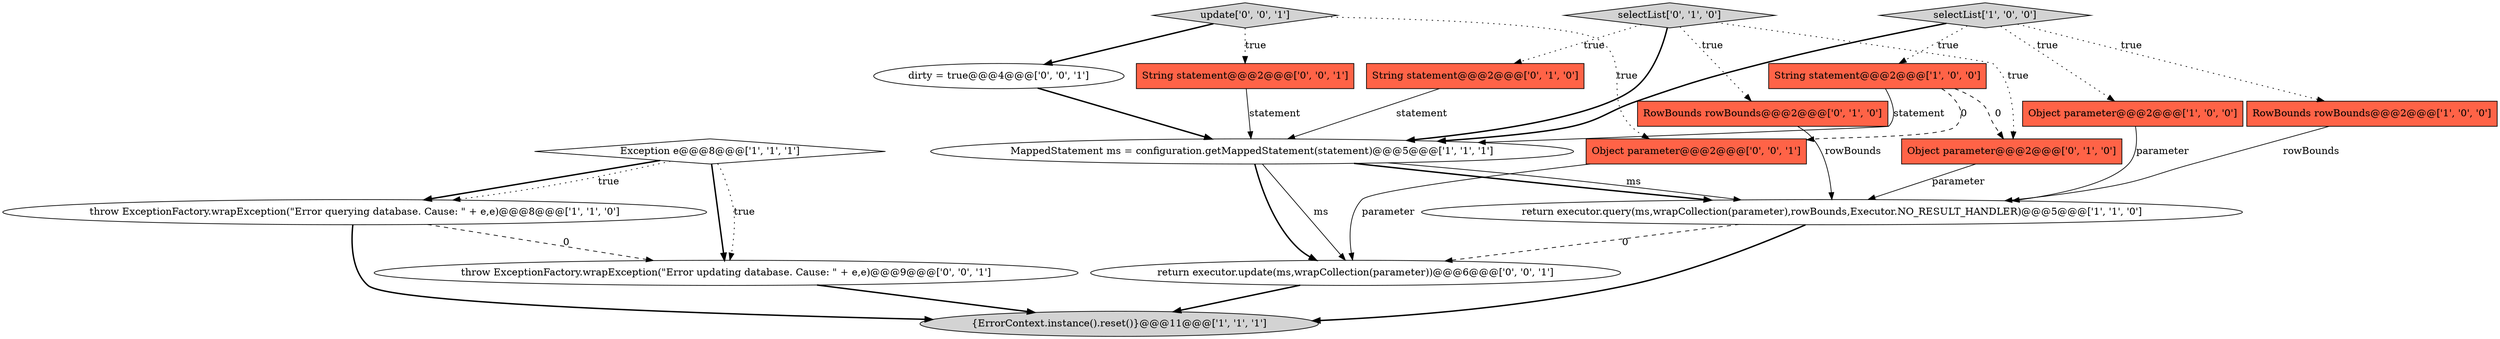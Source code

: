 digraph {
3 [style = filled, label = "throw ExceptionFactory.wrapException(\"Error querying database. Cause: \" + e,e)@@@8@@@['1', '1', '0']", fillcolor = white, shape = ellipse image = "AAA0AAABBB1BBB"];
13 [style = filled, label = "String statement@@@2@@@['0', '0', '1']", fillcolor = tomato, shape = box image = "AAA0AAABBB3BBB"];
1 [style = filled, label = "RowBounds rowBounds@@@2@@@['1', '0', '0']", fillcolor = tomato, shape = box image = "AAA0AAABBB1BBB"];
9 [style = filled, label = "RowBounds rowBounds@@@2@@@['0', '1', '0']", fillcolor = tomato, shape = box image = "AAA0AAABBB2BBB"];
6 [style = filled, label = "{ErrorContext.instance().reset()}@@@11@@@['1', '1', '1']", fillcolor = lightgray, shape = ellipse image = "AAA0AAABBB1BBB"];
8 [style = filled, label = "MappedStatement ms = configuration.getMappedStatement(statement)@@@5@@@['1', '1', '1']", fillcolor = white, shape = ellipse image = "AAA0AAABBB1BBB"];
18 [style = filled, label = "Object parameter@@@2@@@['0', '0', '1']", fillcolor = tomato, shape = box image = "AAA0AAABBB3BBB"];
11 [style = filled, label = "String statement@@@2@@@['0', '1', '0']", fillcolor = tomato, shape = box image = "AAA0AAABBB2BBB"];
17 [style = filled, label = "dirty = true@@@4@@@['0', '0', '1']", fillcolor = white, shape = ellipse image = "AAA0AAABBB3BBB"];
16 [style = filled, label = "return executor.update(ms,wrapCollection(parameter))@@@6@@@['0', '0', '1']", fillcolor = white, shape = ellipse image = "AAA0AAABBB3BBB"];
2 [style = filled, label = "return executor.query(ms,wrapCollection(parameter),rowBounds,Executor.NO_RESULT_HANDLER)@@@5@@@['1', '1', '0']", fillcolor = white, shape = ellipse image = "AAA0AAABBB1BBB"];
0 [style = filled, label = "Object parameter@@@2@@@['1', '0', '0']", fillcolor = tomato, shape = box image = "AAA0AAABBB1BBB"];
10 [style = filled, label = "selectList['0', '1', '0']", fillcolor = lightgray, shape = diamond image = "AAA0AAABBB2BBB"];
5 [style = filled, label = "String statement@@@2@@@['1', '0', '0']", fillcolor = tomato, shape = box image = "AAA1AAABBB1BBB"];
7 [style = filled, label = "Exception e@@@8@@@['1', '1', '1']", fillcolor = white, shape = diamond image = "AAA0AAABBB1BBB"];
4 [style = filled, label = "selectList['1', '0', '0']", fillcolor = lightgray, shape = diamond image = "AAA0AAABBB1BBB"];
15 [style = filled, label = "update['0', '0', '1']", fillcolor = lightgray, shape = diamond image = "AAA0AAABBB3BBB"];
12 [style = filled, label = "Object parameter@@@2@@@['0', '1', '0']", fillcolor = tomato, shape = box image = "AAA1AAABBB2BBB"];
14 [style = filled, label = "throw ExceptionFactory.wrapException(\"Error updating database. Cause: \" + e,e)@@@9@@@['0', '0', '1']", fillcolor = white, shape = ellipse image = "AAA0AAABBB3BBB"];
17->8 [style = bold, label=""];
8->16 [style = bold, label=""];
4->5 [style = dotted, label="true"];
10->12 [style = dotted, label="true"];
5->12 [style = dashed, label="0"];
13->8 [style = solid, label="statement"];
4->1 [style = dotted, label="true"];
2->6 [style = bold, label=""];
16->6 [style = bold, label=""];
4->0 [style = dotted, label="true"];
15->18 [style = dotted, label="true"];
18->16 [style = solid, label="parameter"];
8->16 [style = solid, label="ms"];
3->6 [style = bold, label=""];
5->18 [style = dashed, label="0"];
10->9 [style = dotted, label="true"];
9->2 [style = solid, label="rowBounds"];
7->3 [style = bold, label=""];
12->2 [style = solid, label="parameter"];
15->13 [style = dotted, label="true"];
7->14 [style = bold, label=""];
15->17 [style = bold, label=""];
1->2 [style = solid, label="rowBounds"];
10->8 [style = bold, label=""];
8->2 [style = bold, label=""];
8->2 [style = solid, label="ms"];
7->3 [style = dotted, label="true"];
10->11 [style = dotted, label="true"];
2->16 [style = dashed, label="0"];
0->2 [style = solid, label="parameter"];
4->8 [style = bold, label=""];
11->8 [style = solid, label="statement"];
3->14 [style = dashed, label="0"];
5->8 [style = solid, label="statement"];
14->6 [style = bold, label=""];
7->14 [style = dotted, label="true"];
}
